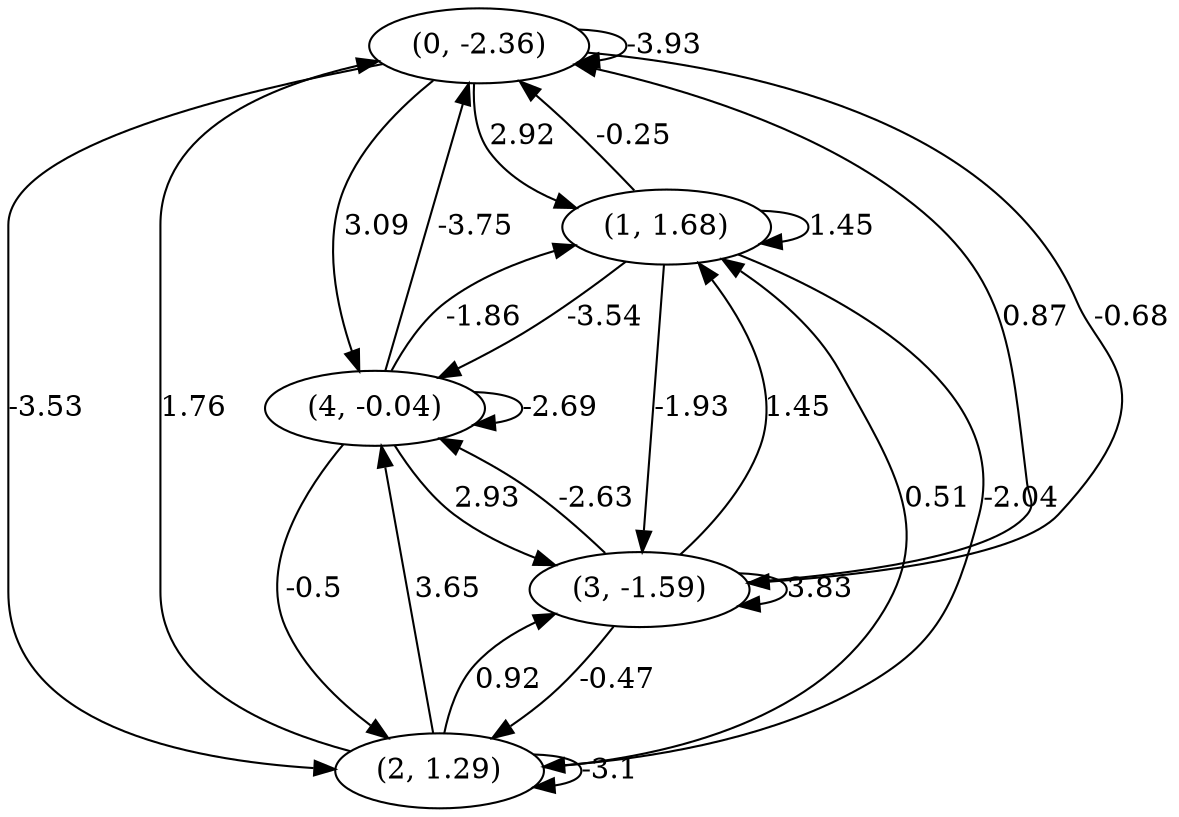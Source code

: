 digraph {
    0 [ label = "(0, -2.36)" ]
    1 [ label = "(1, 1.68)" ]
    2 [ label = "(2, 1.29)" ]
    3 [ label = "(3, -1.59)" ]
    4 [ label = "(4, -0.04)" ]
    0 -> 0 [ label = "-3.93" ]
    1 -> 1 [ label = "1.45" ]
    2 -> 2 [ label = "-3.1" ]
    3 -> 3 [ label = "3.83" ]
    4 -> 4 [ label = "-2.69" ]
    1 -> 0 [ label = "-0.25" ]
    2 -> 0 [ label = "1.76" ]
    3 -> 0 [ label = "0.87" ]
    4 -> 0 [ label = "-3.75" ]
    0 -> 1 [ label = "2.92" ]
    2 -> 1 [ label = "0.51" ]
    3 -> 1 [ label = "1.45" ]
    4 -> 1 [ label = "-1.86" ]
    0 -> 2 [ label = "-3.53" ]
    1 -> 2 [ label = "-2.04" ]
    3 -> 2 [ label = "-0.47" ]
    4 -> 2 [ label = "-0.5" ]
    0 -> 3 [ label = "-0.68" ]
    1 -> 3 [ label = "-1.93" ]
    2 -> 3 [ label = "0.92" ]
    4 -> 3 [ label = "2.93" ]
    0 -> 4 [ label = "3.09" ]
    1 -> 4 [ label = "-3.54" ]
    2 -> 4 [ label = "3.65" ]
    3 -> 4 [ label = "-2.63" ]
}

